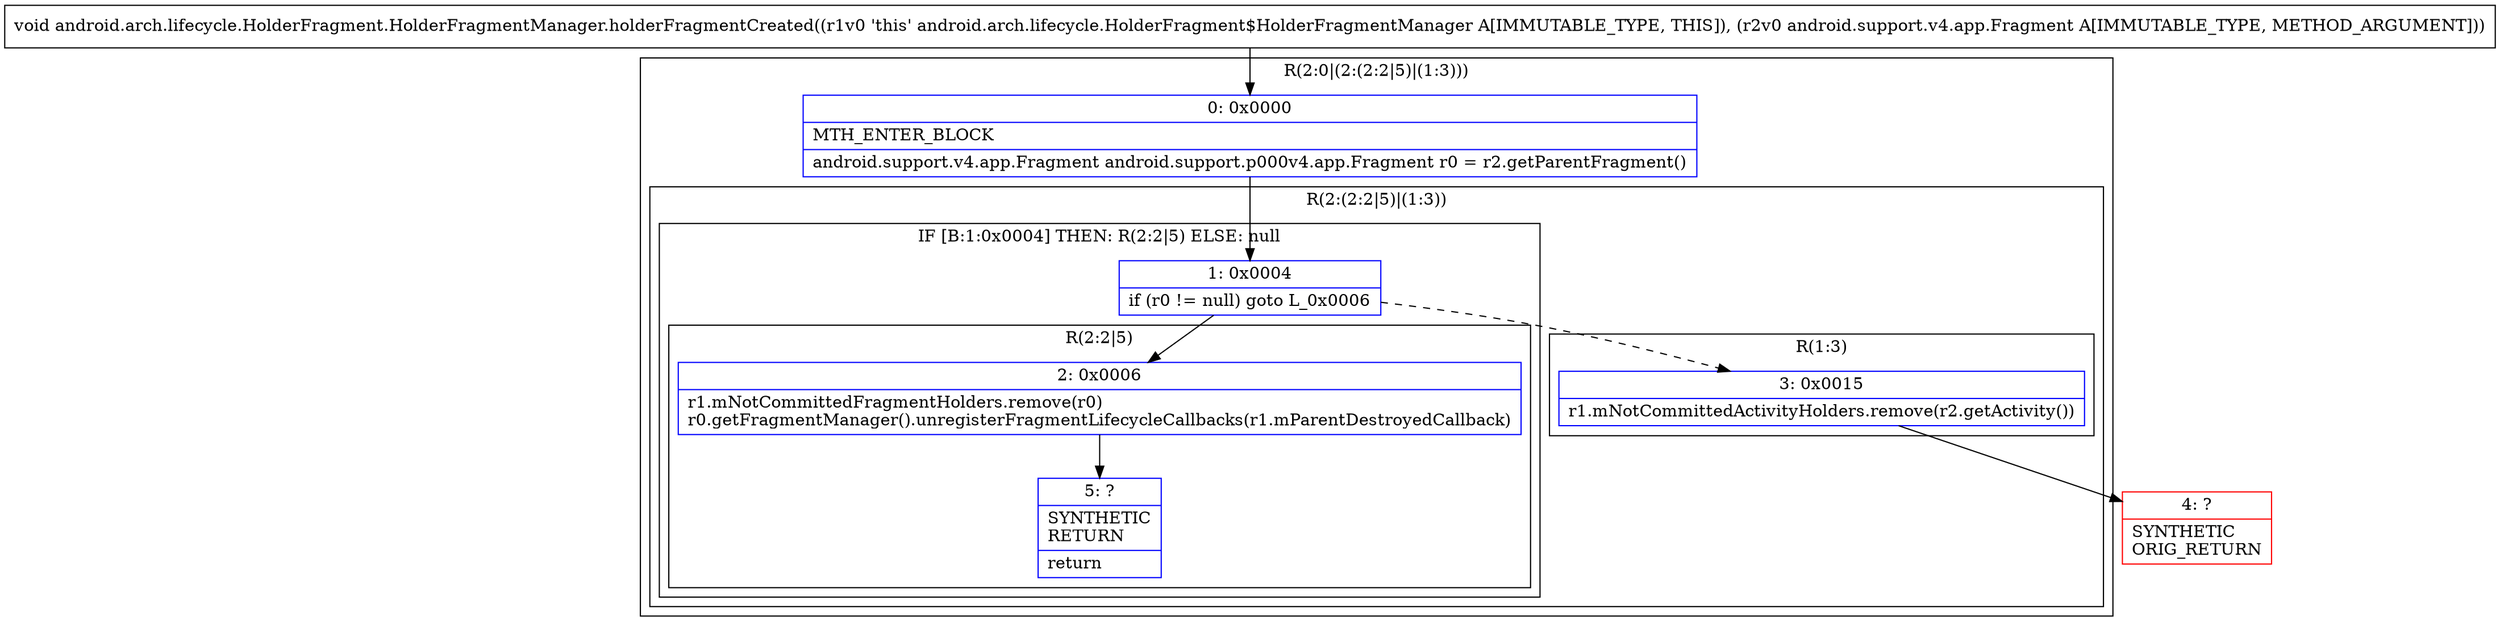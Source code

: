 digraph "CFG forandroid.arch.lifecycle.HolderFragment.HolderFragmentManager.holderFragmentCreated(Landroid\/support\/v4\/app\/Fragment;)V" {
subgraph cluster_Region_1957849695 {
label = "R(2:0|(2:(2:2|5)|(1:3)))";
node [shape=record,color=blue];
Node_0 [shape=record,label="{0\:\ 0x0000|MTH_ENTER_BLOCK\l|android.support.v4.app.Fragment android.support.p000v4.app.Fragment r0 = r2.getParentFragment()\l}"];
subgraph cluster_Region_1340921090 {
label = "R(2:(2:2|5)|(1:3))";
node [shape=record,color=blue];
subgraph cluster_IfRegion_286283131 {
label = "IF [B:1:0x0004] THEN: R(2:2|5) ELSE: null";
node [shape=record,color=blue];
Node_1 [shape=record,label="{1\:\ 0x0004|if (r0 != null) goto L_0x0006\l}"];
subgraph cluster_Region_175169772 {
label = "R(2:2|5)";
node [shape=record,color=blue];
Node_2 [shape=record,label="{2\:\ 0x0006|r1.mNotCommittedFragmentHolders.remove(r0)\lr0.getFragmentManager().unregisterFragmentLifecycleCallbacks(r1.mParentDestroyedCallback)\l}"];
Node_5 [shape=record,label="{5\:\ ?|SYNTHETIC\lRETURN\l|return\l}"];
}
}
subgraph cluster_Region_924198582 {
label = "R(1:3)";
node [shape=record,color=blue];
Node_3 [shape=record,label="{3\:\ 0x0015|r1.mNotCommittedActivityHolders.remove(r2.getActivity())\l}"];
}
}
}
Node_4 [shape=record,color=red,label="{4\:\ ?|SYNTHETIC\lORIG_RETURN\l}"];
MethodNode[shape=record,label="{void android.arch.lifecycle.HolderFragment.HolderFragmentManager.holderFragmentCreated((r1v0 'this' android.arch.lifecycle.HolderFragment$HolderFragmentManager A[IMMUTABLE_TYPE, THIS]), (r2v0 android.support.v4.app.Fragment A[IMMUTABLE_TYPE, METHOD_ARGUMENT])) }"];
MethodNode -> Node_0;
Node_0 -> Node_1;
Node_1 -> Node_2;
Node_1 -> Node_3[style=dashed];
Node_2 -> Node_5;
Node_3 -> Node_4;
}

